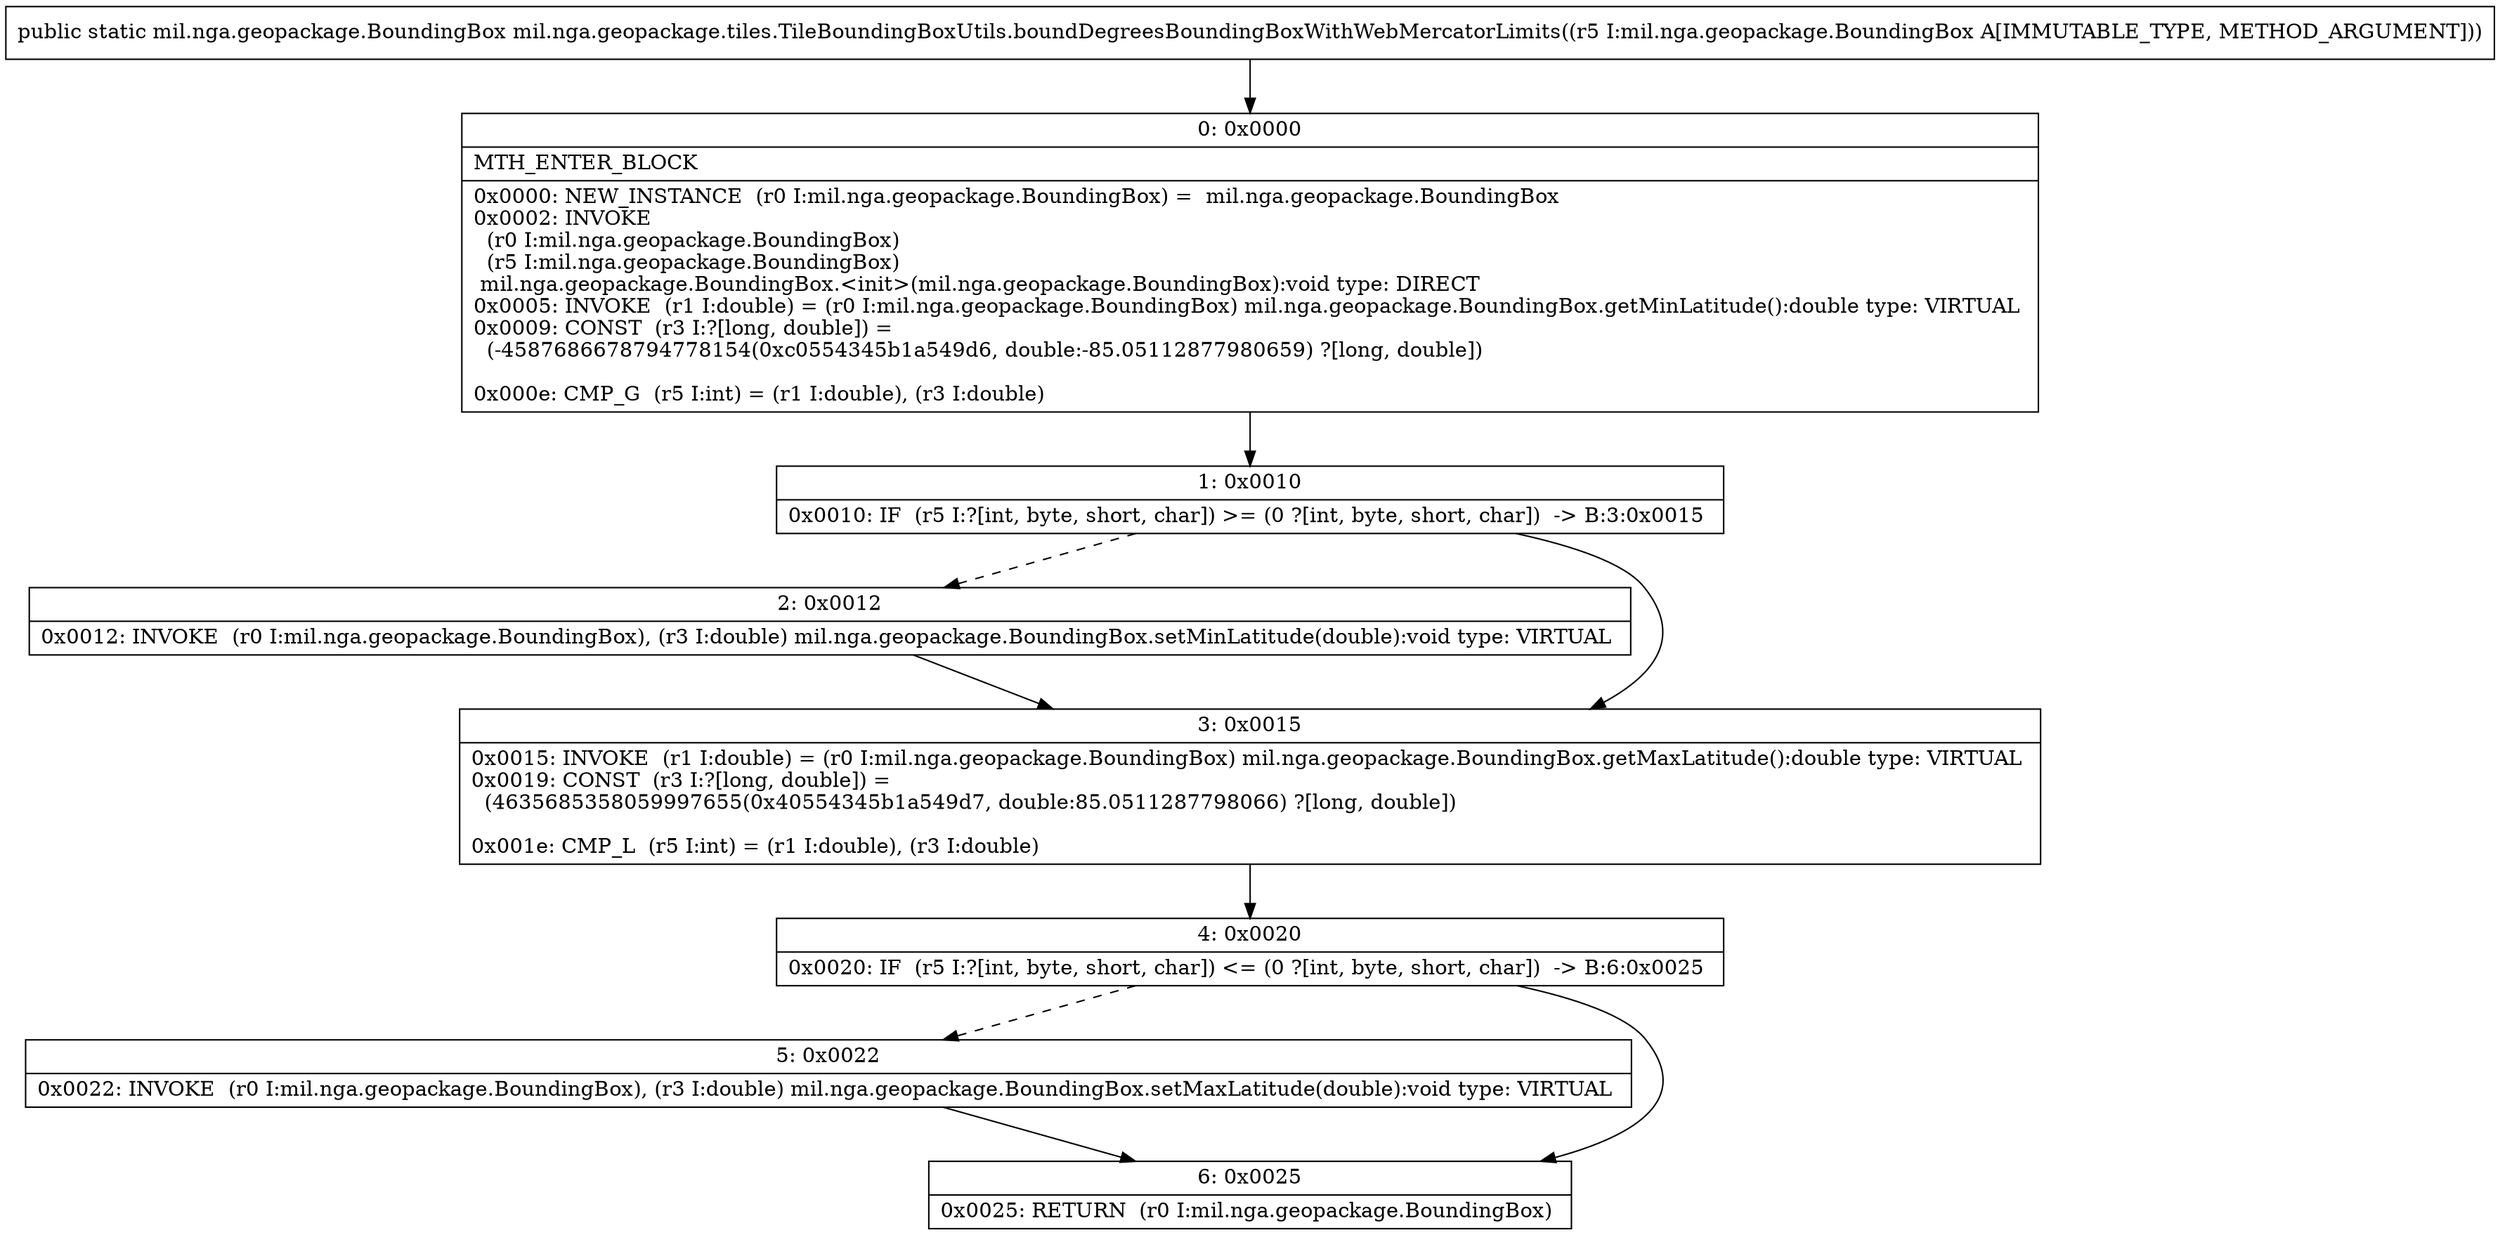 digraph "CFG formil.nga.geopackage.tiles.TileBoundingBoxUtils.boundDegreesBoundingBoxWithWebMercatorLimits(Lmil\/nga\/geopackage\/BoundingBox;)Lmil\/nga\/geopackage\/BoundingBox;" {
Node_0 [shape=record,label="{0\:\ 0x0000|MTH_ENTER_BLOCK\l|0x0000: NEW_INSTANCE  (r0 I:mil.nga.geopackage.BoundingBox) =  mil.nga.geopackage.BoundingBox \l0x0002: INVOKE  \l  (r0 I:mil.nga.geopackage.BoundingBox)\l  (r5 I:mil.nga.geopackage.BoundingBox)\l mil.nga.geopackage.BoundingBox.\<init\>(mil.nga.geopackage.BoundingBox):void type: DIRECT \l0x0005: INVOKE  (r1 I:double) = (r0 I:mil.nga.geopackage.BoundingBox) mil.nga.geopackage.BoundingBox.getMinLatitude():double type: VIRTUAL \l0x0009: CONST  (r3 I:?[long, double]) = \l  (\-4587686678794778154(0xc0554345b1a549d6, double:\-85.05112877980659) ?[long, double])\l \l0x000e: CMP_G  (r5 I:int) = (r1 I:double), (r3 I:double) \l}"];
Node_1 [shape=record,label="{1\:\ 0x0010|0x0010: IF  (r5 I:?[int, byte, short, char]) \>= (0 ?[int, byte, short, char])  \-\> B:3:0x0015 \l}"];
Node_2 [shape=record,label="{2\:\ 0x0012|0x0012: INVOKE  (r0 I:mil.nga.geopackage.BoundingBox), (r3 I:double) mil.nga.geopackage.BoundingBox.setMinLatitude(double):void type: VIRTUAL \l}"];
Node_3 [shape=record,label="{3\:\ 0x0015|0x0015: INVOKE  (r1 I:double) = (r0 I:mil.nga.geopackage.BoundingBox) mil.nga.geopackage.BoundingBox.getMaxLatitude():double type: VIRTUAL \l0x0019: CONST  (r3 I:?[long, double]) = \l  (4635685358059997655(0x40554345b1a549d7, double:85.0511287798066) ?[long, double])\l \l0x001e: CMP_L  (r5 I:int) = (r1 I:double), (r3 I:double) \l}"];
Node_4 [shape=record,label="{4\:\ 0x0020|0x0020: IF  (r5 I:?[int, byte, short, char]) \<= (0 ?[int, byte, short, char])  \-\> B:6:0x0025 \l}"];
Node_5 [shape=record,label="{5\:\ 0x0022|0x0022: INVOKE  (r0 I:mil.nga.geopackage.BoundingBox), (r3 I:double) mil.nga.geopackage.BoundingBox.setMaxLatitude(double):void type: VIRTUAL \l}"];
Node_6 [shape=record,label="{6\:\ 0x0025|0x0025: RETURN  (r0 I:mil.nga.geopackage.BoundingBox) \l}"];
MethodNode[shape=record,label="{public static mil.nga.geopackage.BoundingBox mil.nga.geopackage.tiles.TileBoundingBoxUtils.boundDegreesBoundingBoxWithWebMercatorLimits((r5 I:mil.nga.geopackage.BoundingBox A[IMMUTABLE_TYPE, METHOD_ARGUMENT])) }"];
MethodNode -> Node_0;
Node_0 -> Node_1;
Node_1 -> Node_2[style=dashed];
Node_1 -> Node_3;
Node_2 -> Node_3;
Node_3 -> Node_4;
Node_4 -> Node_5[style=dashed];
Node_4 -> Node_6;
Node_5 -> Node_6;
}

